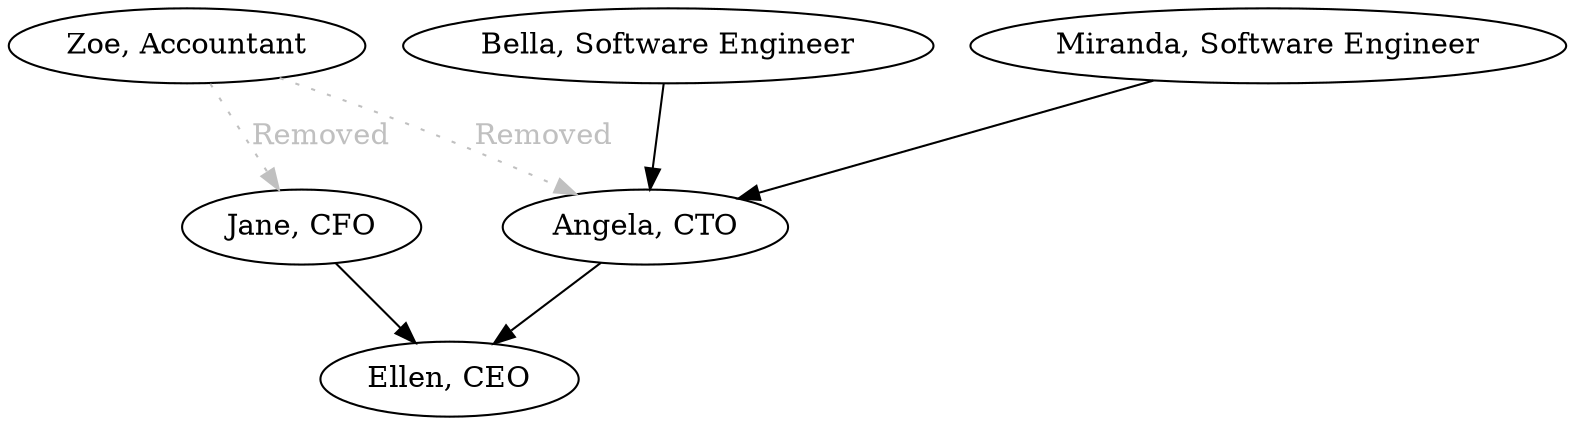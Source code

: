 digraph {
  ceo[label="Ellen, CEO"];
  cfo[label="Jane, CFO"];
  cto[label="Angela, CTO"];
  engineer_1[label="Bella, Software Engineer"];
  engineer_2[label="Miranda, Software Engineer"];
  accountant_1[label="Zoe, Accountant"];


  cto-> ceo;
  cfo -> ceo;
  engineer_1 -> cto;
  engineer_2 -> cto;
  accountant_1 -> cfo[style="dotted", label="Removed", color="gray", fontcolor="grey"];
  accountant_1 -> cto[style="dotted", label="Removed", color="gray", fontcolor="grey"];
}

